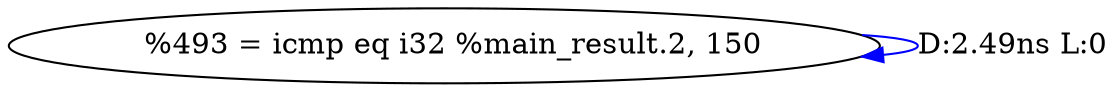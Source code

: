 digraph {
Node0x55e6214bc350[label="  %493 = icmp eq i32 %main_result.2, 150"];
Node0x55e6214bc350 -> Node0x55e6214bc350[label="D:2.49ns L:0",color=blue];
}
